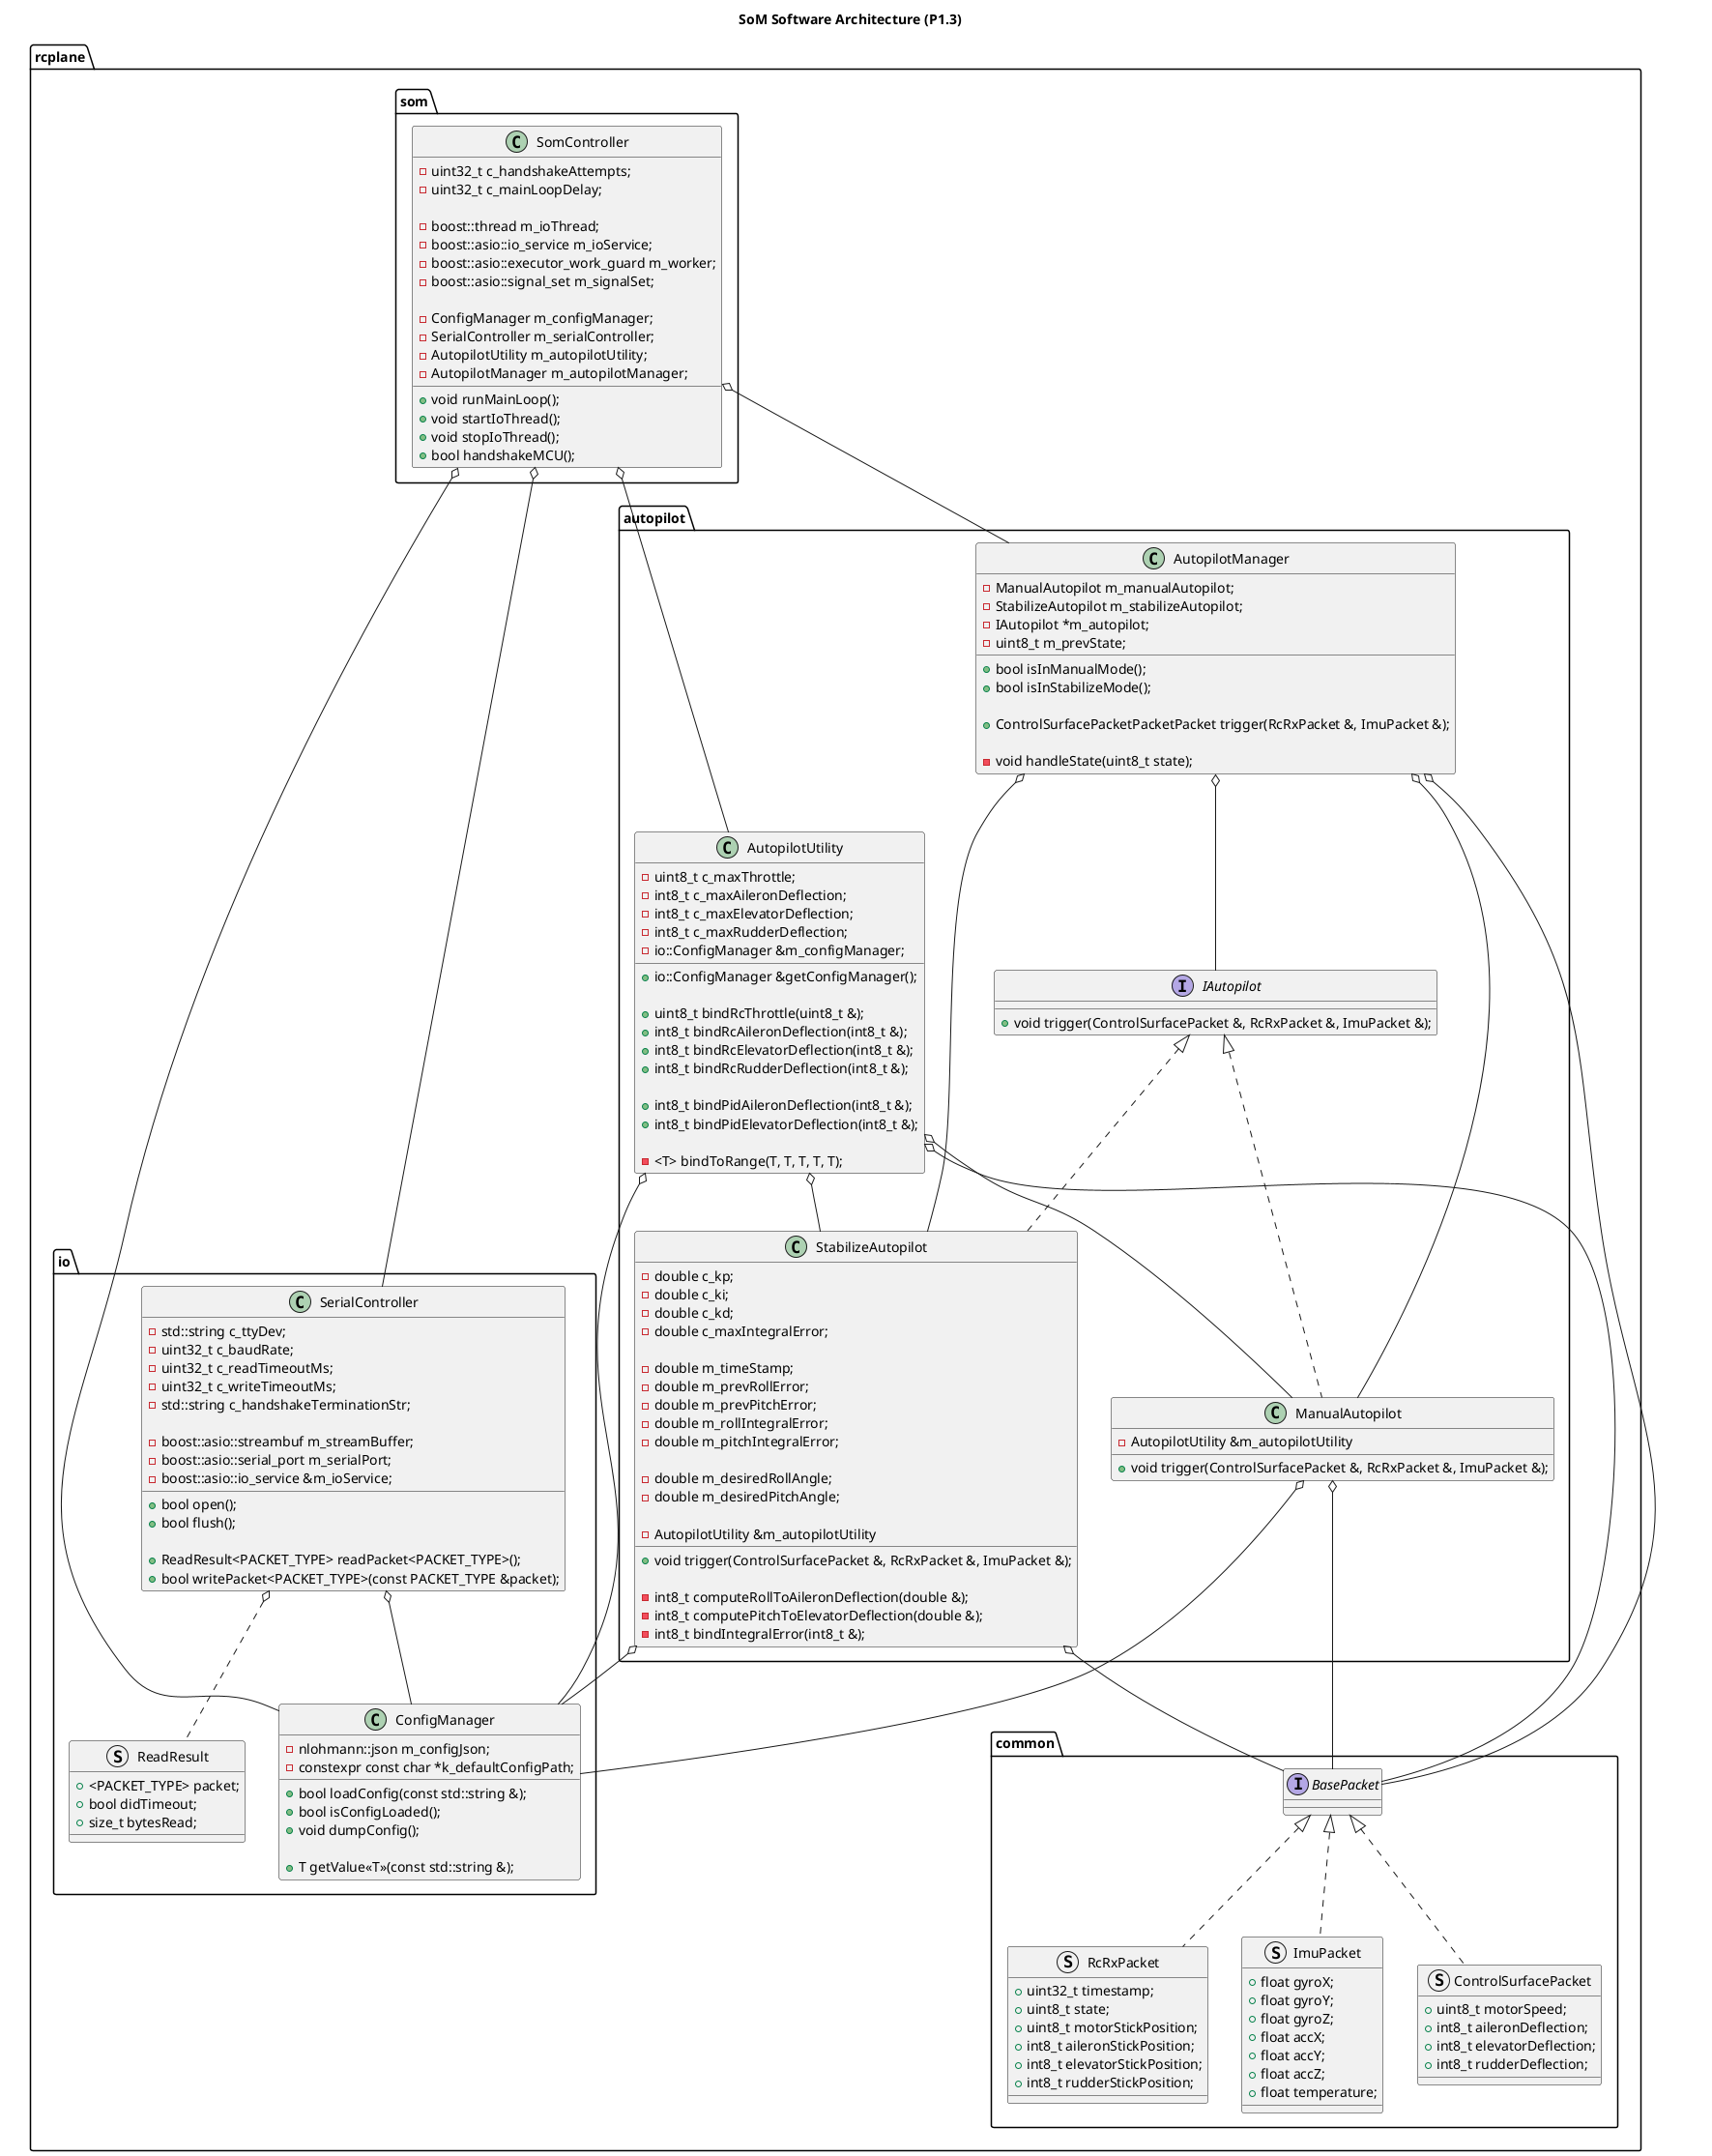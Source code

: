 @startuml System On Module

title SoM Software Architecture (P1.3)

package rcplane.common {
  interface BasePacket {
  }

  struct RcRxPacket {
    + uint32_t timestamp;
    + uint8_t state;
    + uint8_t motorStickPosition;
    + int8_t aileronStickPosition;
    + int8_t elevatorStickPosition;
    + int8_t rudderStickPosition;
  }

  struct ImuPacket {
    + float gyroX;
    + float gyroY;
    + float gyroZ;
    + float accX;
    + float accY;
    + float accZ;
    + float temperature;
  }

  struct ControlSurfacePacket {
    + uint8_t motorSpeed;
    + int8_t aileronDeflection;
    + int8_t elevatorDeflection;
    + int8_t rudderDeflection;
  }
}

package rcplane.io {
  class SerialController {
    - std::string c_ttyDev;
    - uint32_t c_baudRate;
    - uint32_t c_readTimeoutMs;
    - uint32_t c_writeTimeoutMs;
    - std::string c_handshakeTerminationStr;

    - boost::asio::streambuf m_streamBuffer;
    - boost::asio::serial_port m_serialPort;
    - boost::asio::io_service &m_ioService;

    + bool open();
    + bool flush();

    + ReadResult<PACKET_TYPE> readPacket<PACKET_TYPE>();
    + bool writePacket<PACKET_TYPE>(const PACKET_TYPE &packet);

  }

  struct ReadResult {
    + <PACKET_TYPE> packet;
    + bool didTimeout;
    + size_t bytesRead;
  }

  class ConfigManager {
    - nlohmann::json m_configJson;
    - constexpr const char *k_defaultConfigPath;
    + bool loadConfig(const std::string &);
    + bool isConfigLoaded();
    + void dumpConfig();

    + T getValue<<T>>(const std::string &);
  }
}

package rcplane.autopilot {
  class AutopilotManager {
    - ManualAutopilot m_manualAutopilot;
    - StabilizeAutopilot m_stabilizeAutopilot;
    - IAutopilot *m_autopilot;
    - uint8_t m_prevState;

    + bool isInManualMode();
    + bool isInStabilizeMode();

    + ControlSurfacePacketPacketPacket trigger(RcRxPacket &, ImuPacket &);
    
    - void handleState(uint8_t state);
  }

  class AutopilotUtility {
    - uint8_t c_maxThrottle;
    - int8_t c_maxAileronDeflection;
    - int8_t c_maxElevatorDeflection;
    - int8_t c_maxRudderDeflection;
    - io::ConfigManager &m_configManager;


    + io::ConfigManager &getConfigManager();

    + uint8_t bindRcThrottle(uint8_t &);
    + int8_t bindRcAileronDeflection(int8_t &);
    + int8_t bindRcElevatorDeflection(int8_t &);
    + int8_t bindRcRudderDeflection(int8_t &);

    + int8_t bindPidAileronDeflection(int8_t &);
    + int8_t bindPidElevatorDeflection(int8_t &);

    - <T> bindToRange(T, T, T, T, T);
  }

  interface IAutopilot {
    + void trigger(ControlSurfacePacket &, RcRxPacket &, ImuPacket &);
  }

  class StabilizeAutopilot {
    - double c_kp;
    - double c_ki;
    - double c_kd;
    - double c_maxIntegralError;

    - double m_timeStamp;
    - double m_prevRollError;
    - double m_prevPitchError;
    - double m_rollIntegralError;
    - double m_pitchIntegralError;

    - double m_desiredRollAngle;
    - double m_desiredPitchAngle;

    - AutopilotUtility &m_autopilotUtility
    + void trigger(ControlSurfacePacket &, RcRxPacket &, ImuPacket &);

    - int8_t computeRollToAileronDeflection(double &);
    - int8_t computePitchToElevatorDeflection(double &);
    - int8_t bindIntegralError(int8_t &);
  }

  class ManualAutopilot {
    - AutopilotUtility &m_autopilotUtility
    + void trigger(ControlSurfacePacket &, RcRxPacket &, ImuPacket &);
  }
}

package rcplane.som {
  class SomController {
    - uint32_t c_handshakeAttempts;
    - uint32_t c_mainLoopDelay;

    - boost::thread m_ioThread;
    - boost::asio::io_service m_ioService;
    - boost::asio::executor_work_guard m_worker;
    - boost::asio::signal_set m_signalSet;

    - ConfigManager m_configManager;
    - SerialController m_serialController;
    - AutopilotUtility m_autopilotUtility;
    - AutopilotManager m_autopilotManager;
    
    + void runMainLoop();
    + void startIoThread();
    + void stopIoThread();
    + bool handshakeMCU();

  }
}

BasePacket <|.. RcRxPacket
BasePacket <|.. ImuPacket
BasePacket <|.. ControlSurfacePacket

SerialController o.. ReadResult
SerialController o-- ConfigManager

IAutopilot <|.. ManualAutopilot
IAutopilot <|.. StabilizeAutopilot
AutopilotUtility o-- ManualAutopilot
AutopilotUtility o-- StabilizeAutopilot 

AutopilotManager o-- IAutopilot
AutopilotManager o-- ManualAutopilot
AutopilotManager o-- StabilizeAutopilot

AutopilotUtility o-- ConfigManager
StabilizeAutopilot o-- ConfigManager
ManualAutopilot o-- ConfigManager

AutopilotUtility o-- BasePacket
StabilizeAutopilot o-- BasePacket
ManualAutopilot o-- BasePacket
AutopilotManager o-- BasePacket

SomController o-- ConfigManager
SomController o-- SerialController
SomController o-- AutopilotUtility
SomController o-- AutopilotManager

@enduml